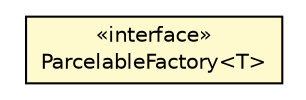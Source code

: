 #!/usr/local/bin/dot
#
# Class diagram 
# Generated by UMLGraph version 5.1 (http://www.umlgraph.org/)
#

digraph G {
	edge [fontname="Helvetica",fontsize=10,labelfontname="Helvetica",labelfontsize=10];
	node [fontname="Helvetica",fontsize=10,shape=plaintext];
	nodesep=0.25;
	ranksep=0.5;
	// org.androidtransfuse.Parcels.ParcelableFactory<T>
	c9089 [label=<<table title="org.androidtransfuse.Parcels.ParcelableFactory" border="0" cellborder="1" cellspacing="0" cellpadding="2" port="p" bgcolor="lemonChiffon" href="./Parcels.ParcelableFactory.html">
		<tr><td><table border="0" cellspacing="0" cellpadding="1">
<tr><td align="center" balign="center"> &#171;interface&#187; </td></tr>
<tr><td align="center" balign="center"> ParcelableFactory&lt;T&gt; </td></tr>
		</table></td></tr>
		</table>>, fontname="Helvetica", fontcolor="black", fontsize=10.0];
}

